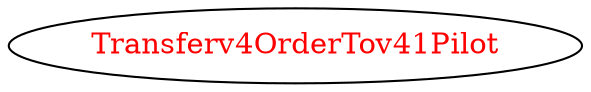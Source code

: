 digraph dependencyGraph {
 concentrate=true;
 ranksep="2.0";
 rankdir="LR"; 
 splines="ortho";
"Transferv4OrderTov41Pilot" [fontcolor="red"];
}